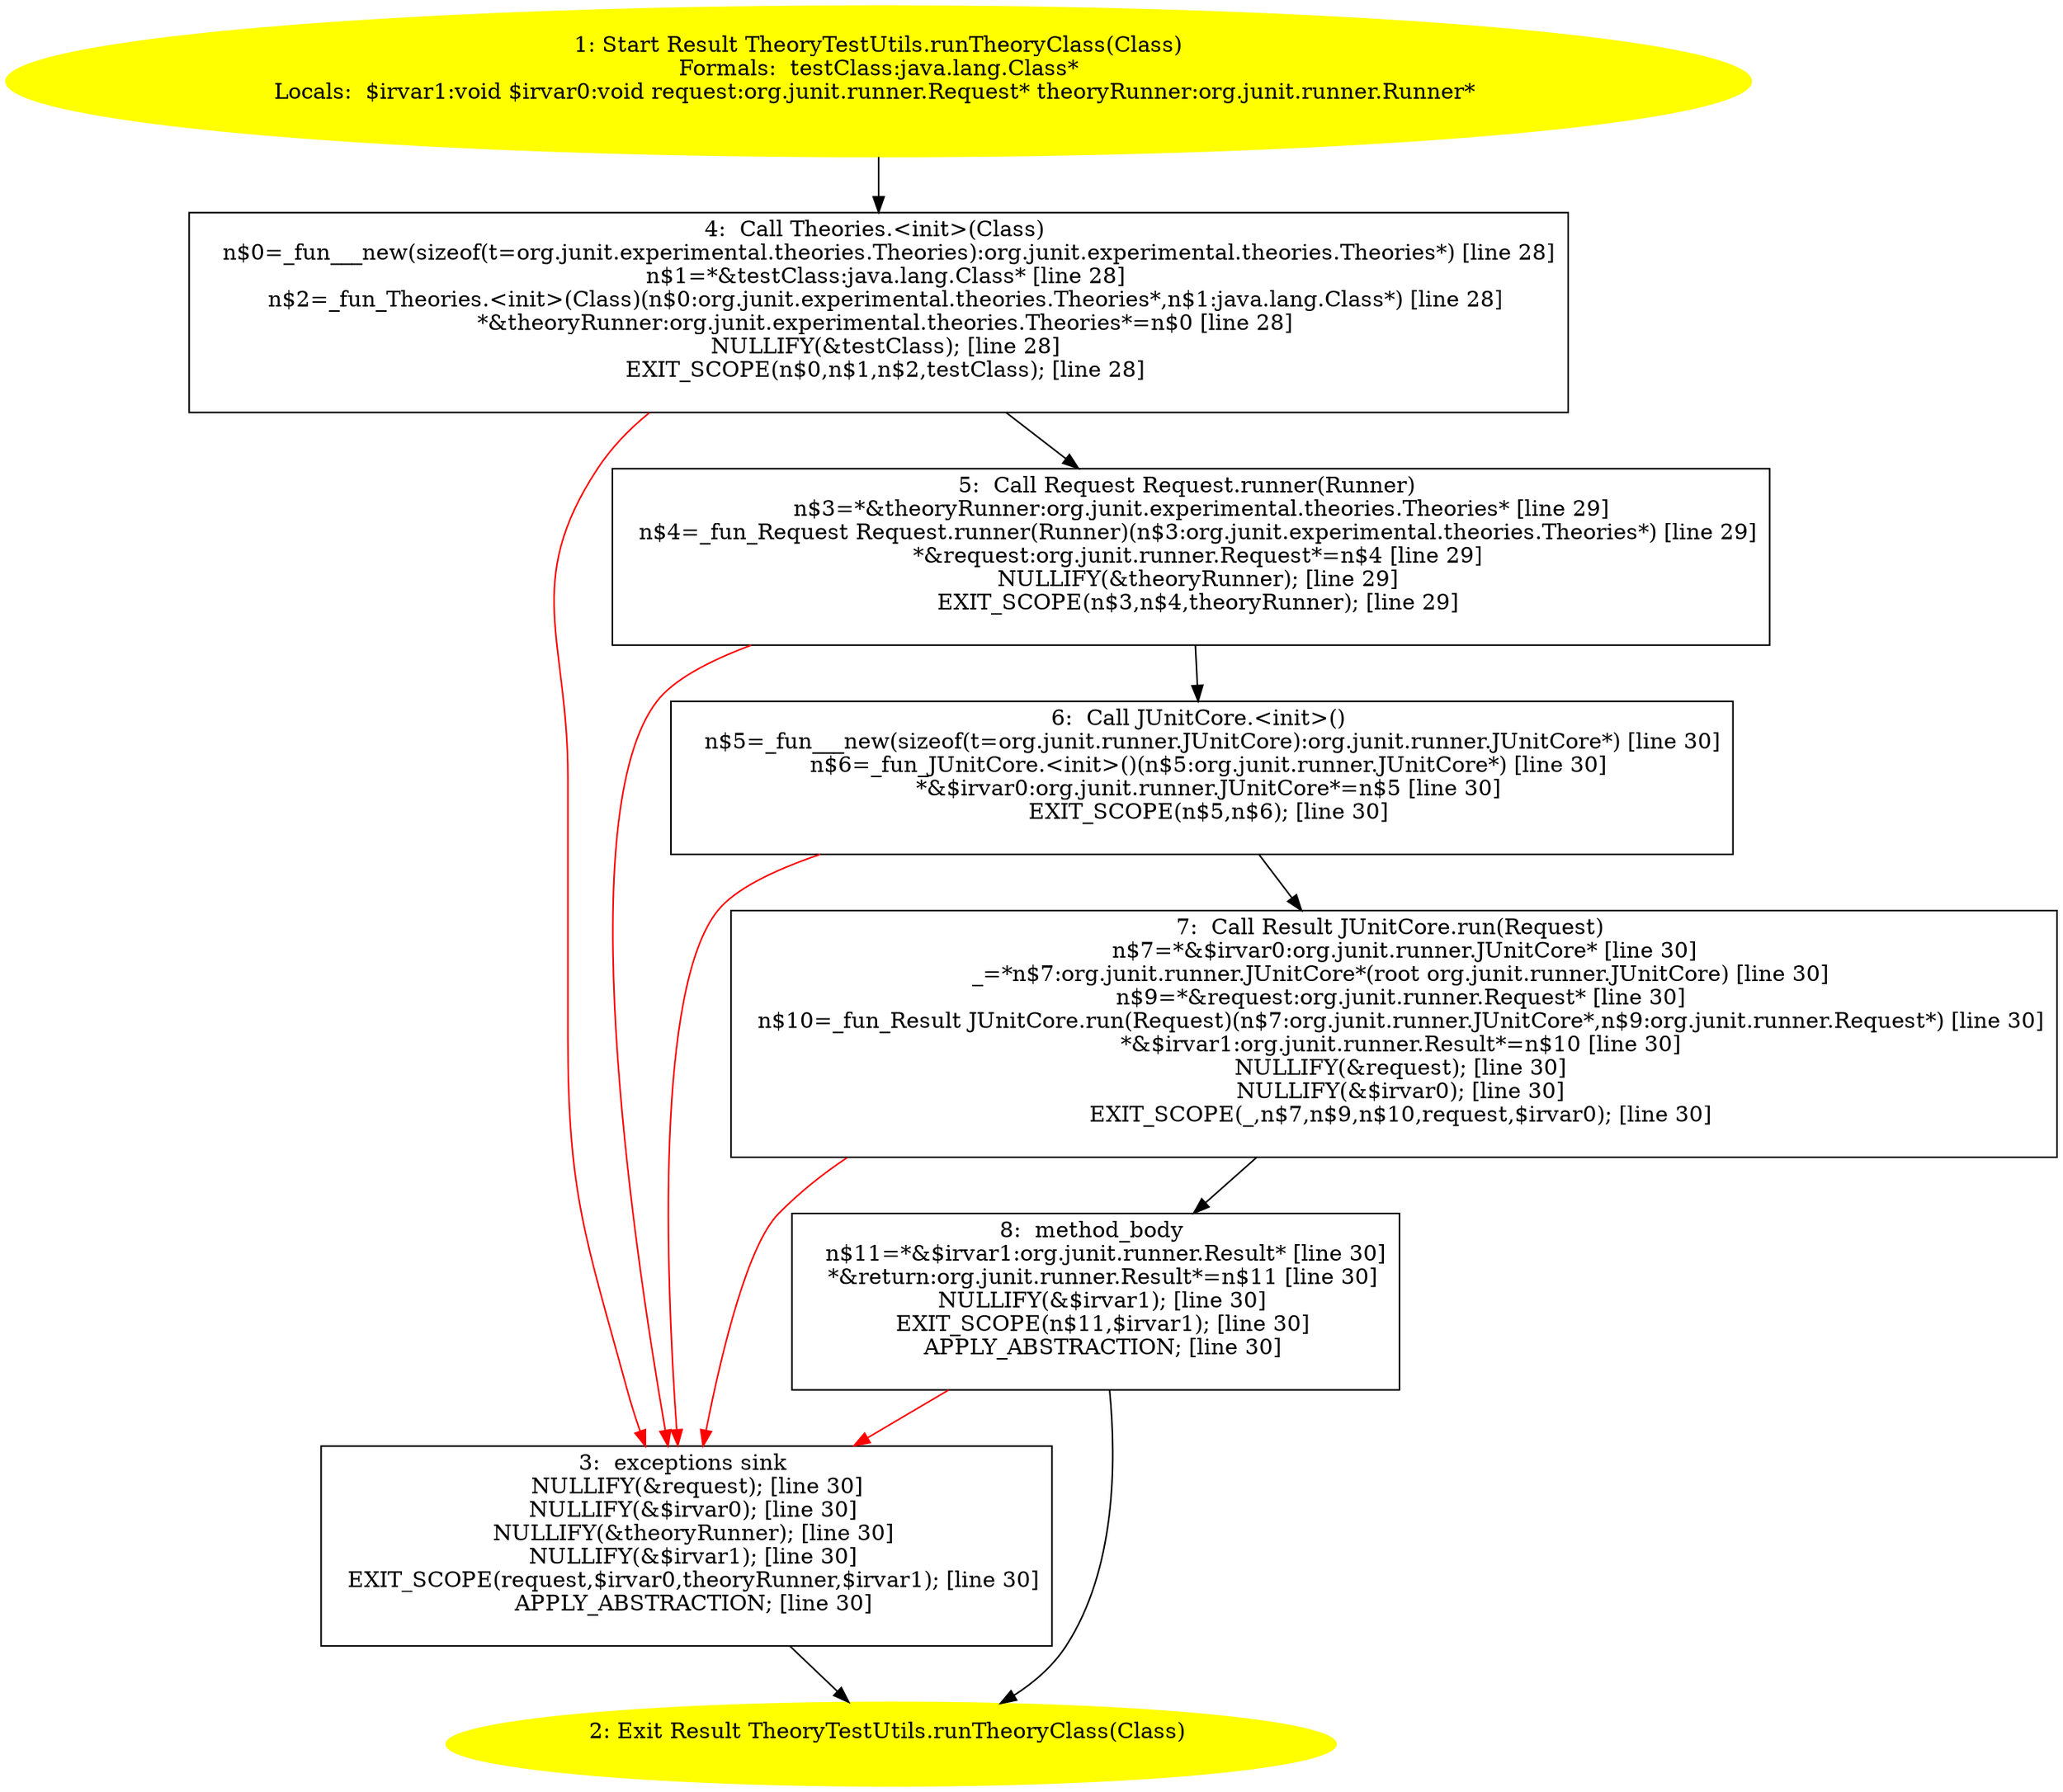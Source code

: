 /* @generated */
digraph cfg {
"org.junit.tests.experimental.theories.TheoryTestUtils.runTheoryClass(java.lang.Class):org.junit.runn.c4306212716621922aa96b1123d107fe_1" [label="1: Start Result TheoryTestUtils.runTheoryClass(Class)\nFormals:  testClass:java.lang.Class*\nLocals:  $irvar1:void $irvar0:void request:org.junit.runner.Request* theoryRunner:org.junit.runner.Runner* \n  " color=yellow style=filled]
	

	 "org.junit.tests.experimental.theories.TheoryTestUtils.runTheoryClass(java.lang.Class):org.junit.runn.c4306212716621922aa96b1123d107fe_1" -> "org.junit.tests.experimental.theories.TheoryTestUtils.runTheoryClass(java.lang.Class):org.junit.runn.c4306212716621922aa96b1123d107fe_4" ;
"org.junit.tests.experimental.theories.TheoryTestUtils.runTheoryClass(java.lang.Class):org.junit.runn.c4306212716621922aa96b1123d107fe_2" [label="2: Exit Result TheoryTestUtils.runTheoryClass(Class) \n  " color=yellow style=filled]
	

"org.junit.tests.experimental.theories.TheoryTestUtils.runTheoryClass(java.lang.Class):org.junit.runn.c4306212716621922aa96b1123d107fe_3" [label="3:  exceptions sink \n   NULLIFY(&request); [line 30]\n  NULLIFY(&$irvar0); [line 30]\n  NULLIFY(&theoryRunner); [line 30]\n  NULLIFY(&$irvar1); [line 30]\n  EXIT_SCOPE(request,$irvar0,theoryRunner,$irvar1); [line 30]\n  APPLY_ABSTRACTION; [line 30]\n " shape="box"]
	

	 "org.junit.tests.experimental.theories.TheoryTestUtils.runTheoryClass(java.lang.Class):org.junit.runn.c4306212716621922aa96b1123d107fe_3" -> "org.junit.tests.experimental.theories.TheoryTestUtils.runTheoryClass(java.lang.Class):org.junit.runn.c4306212716621922aa96b1123d107fe_2" ;
"org.junit.tests.experimental.theories.TheoryTestUtils.runTheoryClass(java.lang.Class):org.junit.runn.c4306212716621922aa96b1123d107fe_4" [label="4:  Call Theories.<init>(Class) \n   n$0=_fun___new(sizeof(t=org.junit.experimental.theories.Theories):org.junit.experimental.theories.Theories*) [line 28]\n  n$1=*&testClass:java.lang.Class* [line 28]\n  n$2=_fun_Theories.<init>(Class)(n$0:org.junit.experimental.theories.Theories*,n$1:java.lang.Class*) [line 28]\n  *&theoryRunner:org.junit.experimental.theories.Theories*=n$0 [line 28]\n  NULLIFY(&testClass); [line 28]\n  EXIT_SCOPE(n$0,n$1,n$2,testClass); [line 28]\n " shape="box"]
	

	 "org.junit.tests.experimental.theories.TheoryTestUtils.runTheoryClass(java.lang.Class):org.junit.runn.c4306212716621922aa96b1123d107fe_4" -> "org.junit.tests.experimental.theories.TheoryTestUtils.runTheoryClass(java.lang.Class):org.junit.runn.c4306212716621922aa96b1123d107fe_5" ;
	 "org.junit.tests.experimental.theories.TheoryTestUtils.runTheoryClass(java.lang.Class):org.junit.runn.c4306212716621922aa96b1123d107fe_4" -> "org.junit.tests.experimental.theories.TheoryTestUtils.runTheoryClass(java.lang.Class):org.junit.runn.c4306212716621922aa96b1123d107fe_3" [color="red" ];
"org.junit.tests.experimental.theories.TheoryTestUtils.runTheoryClass(java.lang.Class):org.junit.runn.c4306212716621922aa96b1123d107fe_5" [label="5:  Call Request Request.runner(Runner) \n   n$3=*&theoryRunner:org.junit.experimental.theories.Theories* [line 29]\n  n$4=_fun_Request Request.runner(Runner)(n$3:org.junit.experimental.theories.Theories*) [line 29]\n  *&request:org.junit.runner.Request*=n$4 [line 29]\n  NULLIFY(&theoryRunner); [line 29]\n  EXIT_SCOPE(n$3,n$4,theoryRunner); [line 29]\n " shape="box"]
	

	 "org.junit.tests.experimental.theories.TheoryTestUtils.runTheoryClass(java.lang.Class):org.junit.runn.c4306212716621922aa96b1123d107fe_5" -> "org.junit.tests.experimental.theories.TheoryTestUtils.runTheoryClass(java.lang.Class):org.junit.runn.c4306212716621922aa96b1123d107fe_6" ;
	 "org.junit.tests.experimental.theories.TheoryTestUtils.runTheoryClass(java.lang.Class):org.junit.runn.c4306212716621922aa96b1123d107fe_5" -> "org.junit.tests.experimental.theories.TheoryTestUtils.runTheoryClass(java.lang.Class):org.junit.runn.c4306212716621922aa96b1123d107fe_3" [color="red" ];
"org.junit.tests.experimental.theories.TheoryTestUtils.runTheoryClass(java.lang.Class):org.junit.runn.c4306212716621922aa96b1123d107fe_6" [label="6:  Call JUnitCore.<init>() \n   n$5=_fun___new(sizeof(t=org.junit.runner.JUnitCore):org.junit.runner.JUnitCore*) [line 30]\n  n$6=_fun_JUnitCore.<init>()(n$5:org.junit.runner.JUnitCore*) [line 30]\n  *&$irvar0:org.junit.runner.JUnitCore*=n$5 [line 30]\n  EXIT_SCOPE(n$5,n$6); [line 30]\n " shape="box"]
	

	 "org.junit.tests.experimental.theories.TheoryTestUtils.runTheoryClass(java.lang.Class):org.junit.runn.c4306212716621922aa96b1123d107fe_6" -> "org.junit.tests.experimental.theories.TheoryTestUtils.runTheoryClass(java.lang.Class):org.junit.runn.c4306212716621922aa96b1123d107fe_7" ;
	 "org.junit.tests.experimental.theories.TheoryTestUtils.runTheoryClass(java.lang.Class):org.junit.runn.c4306212716621922aa96b1123d107fe_6" -> "org.junit.tests.experimental.theories.TheoryTestUtils.runTheoryClass(java.lang.Class):org.junit.runn.c4306212716621922aa96b1123d107fe_3" [color="red" ];
"org.junit.tests.experimental.theories.TheoryTestUtils.runTheoryClass(java.lang.Class):org.junit.runn.c4306212716621922aa96b1123d107fe_7" [label="7:  Call Result JUnitCore.run(Request) \n   n$7=*&$irvar0:org.junit.runner.JUnitCore* [line 30]\n  _=*n$7:org.junit.runner.JUnitCore*(root org.junit.runner.JUnitCore) [line 30]\n  n$9=*&request:org.junit.runner.Request* [line 30]\n  n$10=_fun_Result JUnitCore.run(Request)(n$7:org.junit.runner.JUnitCore*,n$9:org.junit.runner.Request*) [line 30]\n  *&$irvar1:org.junit.runner.Result*=n$10 [line 30]\n  NULLIFY(&request); [line 30]\n  NULLIFY(&$irvar0); [line 30]\n  EXIT_SCOPE(_,n$7,n$9,n$10,request,$irvar0); [line 30]\n " shape="box"]
	

	 "org.junit.tests.experimental.theories.TheoryTestUtils.runTheoryClass(java.lang.Class):org.junit.runn.c4306212716621922aa96b1123d107fe_7" -> "org.junit.tests.experimental.theories.TheoryTestUtils.runTheoryClass(java.lang.Class):org.junit.runn.c4306212716621922aa96b1123d107fe_8" ;
	 "org.junit.tests.experimental.theories.TheoryTestUtils.runTheoryClass(java.lang.Class):org.junit.runn.c4306212716621922aa96b1123d107fe_7" -> "org.junit.tests.experimental.theories.TheoryTestUtils.runTheoryClass(java.lang.Class):org.junit.runn.c4306212716621922aa96b1123d107fe_3" [color="red" ];
"org.junit.tests.experimental.theories.TheoryTestUtils.runTheoryClass(java.lang.Class):org.junit.runn.c4306212716621922aa96b1123d107fe_8" [label="8:  method_body \n   n$11=*&$irvar1:org.junit.runner.Result* [line 30]\n  *&return:org.junit.runner.Result*=n$11 [line 30]\n  NULLIFY(&$irvar1); [line 30]\n  EXIT_SCOPE(n$11,$irvar1); [line 30]\n  APPLY_ABSTRACTION; [line 30]\n " shape="box"]
	

	 "org.junit.tests.experimental.theories.TheoryTestUtils.runTheoryClass(java.lang.Class):org.junit.runn.c4306212716621922aa96b1123d107fe_8" -> "org.junit.tests.experimental.theories.TheoryTestUtils.runTheoryClass(java.lang.Class):org.junit.runn.c4306212716621922aa96b1123d107fe_2" ;
	 "org.junit.tests.experimental.theories.TheoryTestUtils.runTheoryClass(java.lang.Class):org.junit.runn.c4306212716621922aa96b1123d107fe_8" -> "org.junit.tests.experimental.theories.TheoryTestUtils.runTheoryClass(java.lang.Class):org.junit.runn.c4306212716621922aa96b1123d107fe_3" [color="red" ];
}
